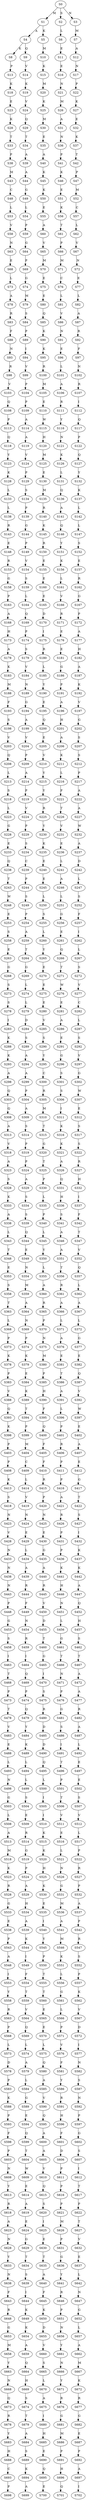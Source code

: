 strict digraph  {
	S0 -> S1 [ label = M ];
	S0 -> S2 [ label = S ];
	S0 -> S3 [ label = N ];
	S1 -> S4 [ label = A ];
	S1 -> S5 [ label = K ];
	S2 -> S6 [ label = L ];
	S3 -> S7 [ label = M ];
	S4 -> S8 [ label = K ];
	S4 -> S9 [ label = Q ];
	S5 -> S10 [ label = M ];
	S6 -> S11 [ label = E ];
	S7 -> S12 [ label = A ];
	S8 -> S13 [ label = P ];
	S9 -> S14 [ label = V ];
	S10 -> S15 [ label = K ];
	S11 -> S16 [ label = E ];
	S12 -> S17 [ label = N ];
	S13 -> S18 [ label = K ];
	S14 -> S19 [ label = K ];
	S15 -> S20 [ label = M ];
	S16 -> S21 [ label = N ];
	S17 -> S22 [ label = P ];
	S18 -> S23 [ label = E ];
	S19 -> S24 [ label = V ];
	S20 -> S25 [ label = K ];
	S21 -> S26 [ label = M ];
	S22 -> S27 [ label = K ];
	S23 -> S28 [ label = K ];
	S24 -> S29 [ label = Q ];
	S25 -> S30 [ label = M ];
	S26 -> S31 [ label = A ];
	S27 -> S32 [ label = E ];
	S28 -> S33 [ label = T ];
	S29 -> S34 [ label = T ];
	S30 -> S35 [ label = E ];
	S31 -> S36 [ label = N ];
	S32 -> S37 [ label = K ];
	S33 -> S38 [ label = P ];
	S34 -> S39 [ label = A ];
	S35 -> S40 [ label = A ];
	S36 -> S41 [ label = P ];
	S37 -> S42 [ label = T ];
	S38 -> S43 [ label = M ];
	S39 -> S44 [ label = A ];
	S40 -> S45 [ label = K ];
	S41 -> S46 [ label = K ];
	S42 -> S47 [ label = P ];
	S43 -> S48 [ label = C ];
	S44 -> S49 [ label = G ];
	S45 -> S50 [ label = K ];
	S46 -> S51 [ label = E ];
	S47 -> S52 [ label = M ];
	S48 -> S53 [ label = L ];
	S49 -> S54 [ label = L ];
	S50 -> S55 [ label = E ];
	S51 -> S56 [ label = K ];
	S52 -> S57 [ label = C ];
	S53 -> S58 [ label = V ];
	S54 -> S59 [ label = P ];
	S55 -> S60 [ label = A ];
	S56 -> S61 [ label = T ];
	S57 -> S62 [ label = L ];
	S58 -> S63 [ label = N ];
	S59 -> S64 [ label = G ];
	S60 -> S65 [ label = V ];
	S61 -> S66 [ label = P ];
	S62 -> S67 [ label = V ];
	S63 -> S68 [ label = E ];
	S64 -> S69 [ label = P ];
	S65 -> S70 [ label = M ];
	S66 -> S71 [ label = M ];
	S67 -> S72 [ label = N ];
	S68 -> S73 [ label = L ];
	S69 -> S74 [ label = G ];
	S70 -> S75 [ label = E ];
	S71 -> S76 [ label = C ];
	S72 -> S77 [ label = E ];
	S73 -> S78 [ label = A ];
	S74 -> S79 [ label = M ];
	S75 -> S80 [ label = E ];
	S76 -> S81 [ label = L ];
	S77 -> S82 [ label = L ];
	S78 -> S83 [ label = R ];
	S79 -> S84 [ label = S ];
	S80 -> S85 [ label = Q ];
	S81 -> S86 [ label = V ];
	S82 -> S87 [ label = A ];
	S83 -> S88 [ label = F ];
	S84 -> S89 [ label = P ];
	S85 -> S90 [ label = K ];
	S86 -> S91 [ label = N ];
	S87 -> S92 [ label = R ];
	S88 -> S93 [ label = N ];
	S89 -> S94 [ label = I ];
	S90 -> S95 [ label = K ];
	S91 -> S96 [ label = E ];
	S92 -> S97 [ label = F ];
	S93 -> S98 [ label = R ];
	S94 -> S99 [ label = V ];
	S95 -> S100 [ label = R ];
	S96 -> S101 [ label = L ];
	S97 -> S102 [ label = N ];
	S98 -> S103 [ label = V ];
	S99 -> S104 [ label = P ];
	S100 -> S105 [ label = M ];
	S101 -> S106 [ label = A ];
	S102 -> S107 [ label = R ];
	S103 -> S108 [ label = Q ];
	S104 -> S109 [ label = P ];
	S105 -> S110 [ label = E ];
	S106 -> S111 [ label = R ];
	S107 -> S112 [ label = I ];
	S108 -> S113 [ label = P ];
	S109 -> S114 [ label = A ];
	S110 -> S115 [ label = W ];
	S111 -> S116 [ label = Y ];
	S112 -> S117 [ label = Q ];
	S113 -> S118 [ label = Q ];
	S114 -> S119 [ label = A ];
	S115 -> S120 [ label = H ];
	S116 -> S121 [ label = N ];
	S117 -> S122 [ label = P ];
	S118 -> S123 [ label = Y ];
	S119 -> S124 [ label = V ];
	S120 -> S125 [ label = M ];
	S121 -> S126 [ label = K ];
	S122 -> S127 [ label = Q ];
	S123 -> S128 [ label = K ];
	S124 -> S129 [ label = P ];
	S125 -> S130 [ label = E ];
	S126 -> S131 [ label = L ];
	S127 -> S132 [ label = Y ];
	S128 -> S133 [ label = L ];
	S129 -> S134 [ label = S ];
	S130 -> S135 [ label = M ];
	S131 -> S136 [ label = Q ];
	S132 -> S137 [ label = K ];
	S133 -> S138 [ label = L ];
	S134 -> S139 [ label = P ];
	S135 -> S140 [ label = R ];
	S136 -> S141 [ label = A ];
	S137 -> S142 [ label = L ];
	S138 -> S143 [ label = R ];
	S139 -> S144 [ label = G ];
	S140 -> S145 [ label = K ];
	S141 -> S146 [ label = Q ];
	S142 -> S147 [ label = L ];
	S143 -> S148 [ label = E ];
	S144 -> S149 [ label = P ];
	S145 -> S150 [ label = R ];
	S146 -> S151 [ label = Y ];
	S147 -> S152 [ label = S ];
	S148 -> S153 [ label = R ];
	S149 -> S154 [ label = V ];
	S150 -> S155 [ label = E ];
	S151 -> S156 [ label = K ];
	S152 -> S157 [ label = E ];
	S153 -> S158 [ label = G ];
	S154 -> S159 [ label = S ];
	S155 -> S160 [ label = E ];
	S156 -> S161 [ label = L ];
	S157 -> S162 [ label = R ];
	S158 -> S163 [ label = P ];
	S159 -> S164 [ label = L ];
	S160 -> S165 [ label = E ];
	S161 -> S166 [ label = V ];
	S162 -> S167 [ label = G ];
	S163 -> S168 [ label = A ];
	S164 -> S169 [ label = Q ];
	S165 -> S170 [ label = D ];
	S166 -> S171 [ label = R ];
	S167 -> S172 [ label = P ];
	S168 -> S173 [ label = H ];
	S169 -> S174 [ label = P ];
	S170 -> S175 [ label = I ];
	S171 -> S176 [ label = E ];
	S172 -> S177 [ label = A ];
	S173 -> S178 [ label = A ];
	S174 -> S179 [ label = S ];
	S175 -> S180 [ label = R ];
	S176 -> S181 [ label = E ];
	S177 -> S182 [ label = H ];
	S178 -> S183 [ label = K ];
	S179 -> S184 [ label = V ];
	S180 -> S185 [ label = L ];
	S181 -> S186 [ label = G ];
	S182 -> S187 [ label = A ];
	S183 -> S188 [ label = M ];
	S184 -> S189 [ label = N ];
	S185 -> S190 [ label = Y ];
	S186 -> S191 [ label = P ];
	S187 -> S192 [ label = K ];
	S188 -> S193 [ label = F ];
	S189 -> S194 [ label = G ];
	S190 -> S195 [ label = E ];
	S191 -> S196 [ label = A ];
	S192 -> S197 [ label = V ];
	S193 -> S198 [ label = S ];
	S194 -> S199 [ label = A ];
	S195 -> S200 [ label = Q ];
	S196 -> S201 [ label = H ];
	S197 -> S202 [ label = G ];
	S198 -> S203 [ label = V ];
	S199 -> S204 [ label = V ];
	S200 -> S205 [ label = E ];
	S201 -> S206 [ label = A ];
	S202 -> S207 [ label = S ];
	S203 -> S208 [ label = Q ];
	S204 -> S209 [ label = P ];
	S205 -> S210 [ label = V ];
	S206 -> S211 [ label = K ];
	S207 -> S212 [ label = S ];
	S208 -> S213 [ label = L ];
	S209 -> S214 [ label = A ];
	S210 -> S215 [ label = Y ];
	S211 -> S216 [ label = L ];
	S212 -> S217 [ label = P ];
	S213 -> S218 [ label = S ];
	S214 -> S219 [ label = P ];
	S215 -> S220 [ label = Y ];
	S216 -> S221 [ label = F ];
	S217 -> S222 [ label = A ];
	S218 -> S223 [ label = L ];
	S219 -> S224 [ label = V ];
	S220 -> S225 [ label = R ];
	S221 -> S226 [ label = T ];
	S222 -> S227 [ label = A ];
	S223 -> S228 [ label = G ];
	S224 -> S229 [ label = P ];
	S225 -> S230 [ label = Y ];
	S226 -> S231 [ label = V ];
	S227 -> S232 [ label = W ];
	S228 -> S233 [ label = E ];
	S229 -> S234 [ label = S ];
	S230 -> S235 [ label = K ];
	S231 -> S236 [ label = E ];
	S232 -> S237 [ label = A ];
	S233 -> S238 [ label = Q ];
	S234 -> S239 [ label = C ];
	S235 -> S240 [ label = E ];
	S236 -> S241 [ label = L ];
	S237 -> S242 [ label = D ];
	S238 -> S243 [ label = T ];
	S239 -> S244 [ label = P ];
	S240 -> S245 [ label = E ];
	S241 -> S246 [ label = A ];
	S242 -> S247 [ label = L ];
	S243 -> S248 [ label = W ];
	S244 -> S249 [ label = S ];
	S245 -> S250 [ label = L ];
	S246 -> S251 [ label = L ];
	S247 -> S252 [ label = S ];
	S248 -> S253 [ label = E ];
	S249 -> S254 [ label = P ];
	S250 -> S255 [ label = S ];
	S251 -> S256 [ label = G ];
	S252 -> S257 [ label = F ];
	S253 -> S258 [ label = S ];
	S254 -> S259 [ label = A ];
	S255 -> S260 [ label = L ];
	S256 -> S261 [ label = E ];
	S257 -> S262 [ label = I ];
	S258 -> S263 [ label = E ];
	S259 -> S264 [ label = T ];
	S260 -> S265 [ label = Y ];
	S261 -> S266 [ label = Q ];
	S262 -> S267 [ label = L ];
	S263 -> S268 [ label = G ];
	S264 -> S269 [ label = G ];
	S265 -> S270 [ label = E ];
	S266 -> S271 [ label = T ];
	S267 -> S272 [ label = S ];
	S268 -> S273 [ label = S ];
	S269 -> S274 [ label = L ];
	S270 -> S275 [ label = E ];
	S271 -> S276 [ label = W ];
	S272 -> S277 [ label = V ];
	S273 -> S278 [ label = S ];
	S274 -> S279 [ label = L ];
	S275 -> S280 [ label = E ];
	S276 -> S281 [ label = E ];
	S277 -> S282 [ label = C ];
	S278 -> S283 [ label = I ];
	S279 -> S284 [ label = D ];
	S280 -> S285 [ label = V ];
	S281 -> S286 [ label = A ];
	S282 -> S287 [ label = L ];
	S283 -> S288 [ label = K ];
	S284 -> S289 [ label = S ];
	S285 -> S290 [ label = S ];
	S286 -> S291 [ label = E ];
	S287 -> S292 [ label = S ];
	S288 -> S293 [ label = K ];
	S289 -> S294 [ label = A ];
	S290 -> S295 [ label = Y ];
	S291 -> S296 [ label = G ];
	S292 -> S297 [ label = V ];
	S293 -> S298 [ label = A ];
	S294 -> S299 [ label = A ];
	S295 -> S300 [ label = C ];
	S296 -> S301 [ label = S ];
	S297 -> S302 [ label = G ];
	S298 -> S303 [ label = Q ];
	S299 -> S304 [ label = P ];
	S300 -> S305 [ label = R ];
	S301 -> S306 [ label = S ];
	S302 -> S307 [ label = W ];
	S303 -> S308 [ label = Q ];
	S304 -> S309 [ label = A ];
	S305 -> S310 [ label = M ];
	S306 -> S311 [ label = I ];
	S307 -> S312 [ label = E ];
	S308 -> S313 [ label = A ];
	S309 -> S314 [ label = S ];
	S310 -> S315 [ label = T ];
	S311 -> S316 [ label = K ];
	S312 -> S317 [ label = S ];
	S313 -> S318 [ label = V ];
	S314 -> S319 [ label = P ];
	S315 -> S320 [ label = G ];
	S316 -> S321 [ label = K ];
	S317 -> S322 [ label = S ];
	S318 -> S323 [ label = A ];
	S319 -> S324 [ label = P ];
	S320 -> S325 [ label = T ];
	S321 -> S326 [ label = A ];
	S322 -> S327 [ label = R ];
	S323 -> S328 [ label = S ];
	S324 -> S329 [ label = A ];
	S325 -> S330 [ label = P ];
	S326 -> S331 [ label = Q ];
	S327 -> S332 [ label = H ];
	S328 -> S333 [ label = K ];
	S329 -> S334 [ label = S ];
	S330 -> S335 [ label = L ];
	S331 -> S336 [ label = H ];
	S332 -> S337 [ label = I ];
	S333 -> S338 [ label = A ];
	S334 -> S339 [ label = S ];
	S335 -> S340 [ label = P ];
	S336 -> S341 [ label = S ];
	S337 -> S342 [ label = F ];
	S338 -> S343 [ label = L ];
	S339 -> S344 [ label = Q ];
	S340 -> S345 [ label = L ];
	S341 -> S346 [ label = A ];
	S342 -> S347 [ label = T ];
	S343 -> S348 [ label = T ];
	S344 -> S349 [ label = E ];
	S345 -> S350 [ label = Y ];
	S346 -> S351 [ label = A ];
	S347 -> S352 [ label = V ];
	S348 -> S353 [ label = E ];
	S349 -> S354 [ label = N ];
	S350 -> S355 [ label = L ];
	S351 -> S356 [ label = T ];
	S352 -> S357 [ label = Q ];
	S353 -> S358 [ label = S ];
	S354 -> S359 [ label = M ];
	S355 -> S360 [ label = A ];
	S356 -> S361 [ label = R ];
	S357 -> S362 [ label = L ];
	S358 -> S363 [ label = T ];
	S359 -> S364 [ label = A ];
	S360 -> S365 [ label = R ];
	S361 -> S366 [ label = A ];
	S362 -> S367 [ label = A ];
	S363 -> S368 [ label = L ];
	S364 -> S369 [ label = N ];
	S365 -> S370 [ label = P ];
	S366 -> S371 [ label = L ];
	S367 -> S372 [ label = L ];
	S368 -> S373 [ label = P ];
	S369 -> S374 [ label = P ];
	S370 -> S375 [ label = N ];
	S371 -> S376 [ label = A ];
	S372 -> S377 [ label = G ];
	S373 -> S378 [ label = K ];
	S374 -> S379 [ label = K ];
	S375 -> S380 [ label = M ];
	S376 -> S381 [ label = E ];
	S377 -> S382 [ label = E ];
	S378 -> S383 [ label = P ];
	S379 -> S384 [ label = E ];
	S380 -> S385 [ label = P ];
	S381 -> S386 [ label = T ];
	S382 -> S387 [ label = Q ];
	S383 -> S388 [ label = V ];
	S384 -> S389 [ label = K ];
	S385 -> S390 [ label = H ];
	S386 -> S391 [ label = A ];
	S387 -> S392 [ label = V ];
	S388 -> S393 [ label = Q ];
	S389 -> S394 [ label = T ];
	S390 -> S395 [ label = F ];
	S391 -> S396 [ label = L ];
	S392 -> S397 [ label = W ];
	S393 -> S398 [ label = K ];
	S394 -> S399 [ label = P ];
	S395 -> S400 [ label = Q ];
	S396 -> S401 [ label = P ];
	S397 -> S402 [ label = E ];
	S398 -> S403 [ label = P ];
	S399 -> S404 [ label = M ];
	S400 -> S405 [ label = F ];
	S401 -> S406 [ label = R ];
	S402 -> S407 [ label = A ];
	S403 -> S408 [ label = P ];
	S404 -> S409 [ label = C ];
	S405 -> S410 [ label = F ];
	S406 -> S411 [ label = P ];
	S407 -> S412 [ label = E ];
	S408 -> S413 [ label = K ];
	S409 -> S414 [ label = L ];
	S410 -> S415 [ label = R ];
	S411 -> S416 [ label = P ];
	S412 -> S417 [ label = G ];
	S413 -> S418 [ label = S ];
	S414 -> S419 [ label = V ];
	S415 -> S420 [ label = P ];
	S416 -> S421 [ label = A ];
	S417 -> S422 [ label = T ];
	S418 -> S423 [ label = N ];
	S419 -> S424 [ label = N ];
	S420 -> S425 [ label = N ];
	S421 -> S426 [ label = R ];
	S422 -> S427 [ label = S ];
	S423 -> S428 [ label = V ];
	S424 -> S429 [ label = E ];
	S425 -> S430 [ label = E ];
	S426 -> S431 [ label = P ];
	S427 -> S432 [ label = I ];
	S428 -> S433 [ label = N ];
	S429 -> S434 [ label = L ];
	S430 -> S435 [ label = G ];
	S431 -> S436 [ label = P ];
	S432 -> S437 [ label = K ];
	S433 -> S438 [ label = N ];
	S434 -> S439 [ label = A ];
	S435 -> S440 [ label = A ];
	S436 -> S441 [ label = K ];
	S437 -> S442 [ label = K ];
	S438 -> S443 [ label = N ];
	S439 -> S444 [ label = R ];
	S440 -> S445 [ label = R ];
	S441 -> S446 [ label = H ];
	S442 -> S447 [ label = A ];
	S443 -> S448 [ label = P ];
	S444 -> S449 [ label = F ];
	S445 -> S450 [ label = V ];
	S446 -> S451 [ label = N ];
	S447 -> S452 [ label = Q ];
	S448 -> S453 [ label = G ];
	S449 -> S454 [ label = N ];
	S450 -> S455 [ label = D ];
	S451 -> S456 [ label = L ];
	S452 -> S457 [ label = H ];
	S453 -> S458 [ label = S ];
	S454 -> S459 [ label = R ];
	S455 -> S460 [ label = T ];
	S456 -> S461 [ label = G ];
	S457 -> S462 [ label = S ];
	S458 -> S463 [ label = I ];
	S459 -> S464 [ label = I ];
	S460 -> S465 [ label = G ];
	S461 -> S466 [ label = T ];
	S462 -> S467 [ label = T ];
	S463 -> S468 [ label = T ];
	S464 -> S469 [ label = Q ];
	S465 -> S470 [ label = I ];
	S466 -> S471 [ label = N ];
	S467 -> S472 [ label = A ];
	S468 -> S473 [ label = P ];
	S469 -> S474 [ label = P ];
	S470 -> S475 [ label = S ];
	S471 -> S476 [ label = P ];
	S472 -> S477 [ label = A ];
	S473 -> S478 [ label = T ];
	S474 -> S479 [ label = Q ];
	S475 -> S480 [ label = R ];
	S476 -> S481 [ label = G ];
	S477 -> S482 [ label = R ];
	S478 -> S483 [ label = V ];
	S479 -> S484 [ label = Y ];
	S480 -> S485 [ label = D ];
	S481 -> S486 [ label = S ];
	S482 -> S487 [ label = A ];
	S483 -> S488 [ label = E ];
	S484 -> S489 [ label = K ];
	S485 -> S490 [ label = D ];
	S486 -> S491 [ label = I ];
	S487 -> S492 [ label = L ];
	S488 -> S493 [ label = L ];
	S489 -> S494 [ label = L ];
	S490 -> S495 [ label = Q ];
	S491 -> S496 [ label = T ];
	S492 -> S497 [ label = E ];
	S493 -> S498 [ label = N ];
	S494 -> S499 [ label = L ];
	S495 -> S500 [ label = L ];
	S496 -> S501 [ label = P ];
	S497 -> S502 [ label = E ];
	S498 -> S503 [ label = G ];
	S499 -> S504 [ label = S ];
	S500 -> S505 [ label = I ];
	S501 -> S506 [ label = T ];
	S502 -> S507 [ label = S ];
	S503 -> S508 [ label = L ];
	S504 -> S509 [ label = E ];
	S505 -> S510 [ label = I ];
	S506 -> S511 [ label = V ];
	S507 -> S512 [ label = V ];
	S508 -> S513 [ label = A ];
	S509 -> S514 [ label = R ];
	S510 -> S515 [ label = K ];
	S511 -> S516 [ label = E ];
	S512 -> S517 [ label = L ];
	S513 -> S518 [ label = M ];
	S514 -> S519 [ label = G ];
	S515 -> S520 [ label = K ];
	S516 -> S521 [ label = L ];
	S517 -> S522 [ label = P ];
	S518 -> S523 [ label = K ];
	S519 -> S524 [ label = P ];
	S520 -> S525 [ label = H ];
	S521 -> S526 [ label = N ];
	S522 -> S527 [ label = R ];
	S523 -> S528 [ label = R ];
	S524 -> S529 [ label = A ];
	S525 -> S530 [ label = K ];
	S526 -> S531 [ label = G ];
	S527 -> S532 [ label = P ];
	S528 -> S533 [ label = G ];
	S529 -> S534 [ label = H ];
	S530 -> S535 [ label = E ];
	S531 -> S536 [ label = M ];
	S532 -> S537 [ label = A ];
	S533 -> S538 [ label = E ];
	S534 -> S539 [ label = A ];
	S535 -> S540 [ label = I ];
	S536 -> S541 [ label = A ];
	S537 -> S542 [ label = P ];
	S538 -> S543 [ label = P ];
	S539 -> S544 [ label = K ];
	S540 -> S545 [ label = Y ];
	S541 -> S546 [ label = M ];
	S542 -> S547 [ label = R ];
	S543 -> S548 [ label = A ];
	S544 -> S549 [ label = I ];
	S545 -> S550 [ label = P ];
	S546 -> S551 [ label = K ];
	S547 -> S552 [ label = S ];
	S548 -> S553 [ label = I ];
	S549 -> S554 [ label = F ];
	S550 -> S555 [ label = T ];
	S551 -> S556 [ label = L ];
	S552 -> S557 [ label = P ];
	S553 -> S558 [ label = Y ];
	S554 -> S559 [ label = T ];
	S555 -> S560 [ label = T ];
	S556 -> S561 [ label = G ];
	S557 -> S562 [ label = K ];
	S558 -> S563 [ label = R ];
	S559 -> S564 [ label = V ];
	S560 -> S565 [ label = E ];
	S561 -> S566 [ label = L ];
	S562 -> S567 [ label = V ];
	S563 -> S568 [ label = P ];
	S564 -> S569 [ label = Q ];
	S565 -> S570 [ label = E ];
	S566 -> S571 [ label = P ];
	S567 -> S572 [ label = D ];
	S568 -> S573 [ label = L ];
	S569 -> S574 [ label = L ];
	S570 -> S575 [ label = L ];
	S571 -> S576 [ label = V ];
	S572 -> S577 [ label = I ];
	S573 -> S578 [ label = D ];
	S574 -> S579 [ label = A ];
	S575 -> S580 [ label = Q ];
	S576 -> S581 [ label = F ];
	S577 -> S582 [ label = N ];
	S578 -> S583 [ label = P ];
	S579 -> S584 [ label = L ];
	S580 -> S585 [ label = A ];
	S581 -> S586 [ label = Y ];
	S582 -> S587 [ label = S ];
	S583 -> S588 [ label = K ];
	S584 -> S589 [ label = G ];
	S585 -> S590 [ label = V ];
	S586 -> S591 [ label = R ];
	S587 -> S592 [ label = N ];
	S588 -> S593 [ label = P ];
	S589 -> S594 [ label = E ];
	S590 -> S595 [ label = Q ];
	S591 -> S596 [ label = H ];
	S592 -> S597 [ label = P ];
	S593 -> S598 [ label = F ];
	S594 -> S599 [ label = Q ];
	S595 -> S600 [ label = A ];
	S596 -> S601 [ label = F ];
	S597 -> S602 [ label = G ];
	S598 -> S603 [ label = P ];
	S599 -> S604 [ label = T ];
	S600 -> S605 [ label = A ];
	S601 -> S606 [ label = D ];
	S602 -> S607 [ label = S ];
	S603 -> S608 [ label = N ];
	S604 -> S609 [ label = W ];
	S605 -> S610 [ label = V ];
	S606 -> S611 [ label = P ];
	S607 -> S612 [ label = I ];
	S608 -> S613 [ label = Y ];
	S609 -> S614 [ label = E ];
	S610 -> S615 [ label = Q ];
	S611 -> S616 [ label = P ];
	S612 -> S617 [ label = T ];
	S613 -> S618 [ label = R ];
	S614 -> S619 [ label = A ];
	S615 -> S620 [ label = S ];
	S616 -> S621 [ label = P ];
	S617 -> S622 [ label = P ];
	S618 -> S623 [ label = A ];
	S619 -> S624 [ label = E ];
	S620 -> S625 [ label = I ];
	S621 -> S626 [ label = M ];
	S622 -> S627 [ label = T ];
	S623 -> S628 [ label = N ];
	S624 -> S629 [ label = G ];
	S625 -> S630 [ label = E ];
	S626 -> S631 [ label = P ];
	S627 -> S632 [ label = V ];
	S628 -> S633 [ label = Y ];
	S629 -> S634 [ label = T ];
	S630 -> S635 [ label = T ];
	S631 -> S636 [ label = G ];
	S632 -> S637 [ label = E ];
	S633 -> S638 [ label = N ];
	S634 -> S639 [ label = S ];
	S635 -> S640 [ label = A ];
	S636 -> S641 [ label = Y ];
	S637 -> S642 [ label = L ];
	S638 -> S643 [ label = F ];
	S639 -> S644 [ label = I ];
	S640 -> S645 [ label = F ];
	S641 -> S646 [ label = R ];
	S642 -> S647 [ label = N ];
	S643 -> S648 [ label = R ];
	S644 -> S649 [ label = K ];
	S645 -> S650 [ label = K ];
	S646 -> S651 [ label = P ];
	S647 -> S652 [ label = G ];
	S648 -> S653 [ label = G ];
	S649 -> S654 [ label = K ];
	S650 -> S655 [ label = D ];
	S651 -> S656 [ label = N ];
	S652 -> S657 [ label = L ];
	S653 -> S658 [ label = M ];
	S654 -> S659 [ label = A ];
	S655 -> S660 [ label = V ];
	S656 -> S661 [ label = Y ];
	S657 -> S662 [ label = A ];
	S658 -> S663 [ label = Y ];
	S659 -> S664 [ label = Q ];
	S660 -> S665 [ label = S ];
	S661 -> S666 [ label = N ];
	S662 -> S667 [ label = M ];
	S663 -> S668 [ label = N ];
	S664 -> S669 [ label = H ];
	S665 -> S670 [ label = L ];
	S666 -> S671 [ label = Y ];
	S667 -> S672 [ label = K ];
	S668 -> S673 [ label = Q ];
	S669 -> S674 [ label = S ];
	S670 -> S675 [ label = A ];
	S671 -> S676 [ label = R ];
	S672 -> S677 [ label = R ];
	S673 -> S678 [ label = R ];
	S674 -> S679 [ label = T ];
	S675 -> S680 [ label = I ];
	S676 -> S681 [ label = G ];
	S677 -> S682 [ label = G ];
	S678 -> S683 [ label = Y ];
	S679 -> S684 [ label = A ];
	S680 -> S685 [ label = H ];
	S681 -> S686 [ label = M ];
	S682 -> S687 [ label = E ];
	S683 -> S688 [ label = H ];
	S684 -> S689 [ label = S ];
	S685 -> S690 [ label = E ];
	S686 -> S691 [ label = P ];
	S687 -> S692 [ label = P ];
	S688 -> S693 [ label = C ];
	S689 -> S694 [ label = K ];
	S690 -> S695 [ label = Q ];
	S691 -> S696 [ label = H ];
	S692 -> S697 [ label = A ];
	S693 -> S698 [ label = P ];
	S694 -> S699 [ label = A ];
	S695 -> S700 [ label = E ];
	S696 -> S701 [ label = Q ];
	S697 -> S702 [ label = I ];
}
